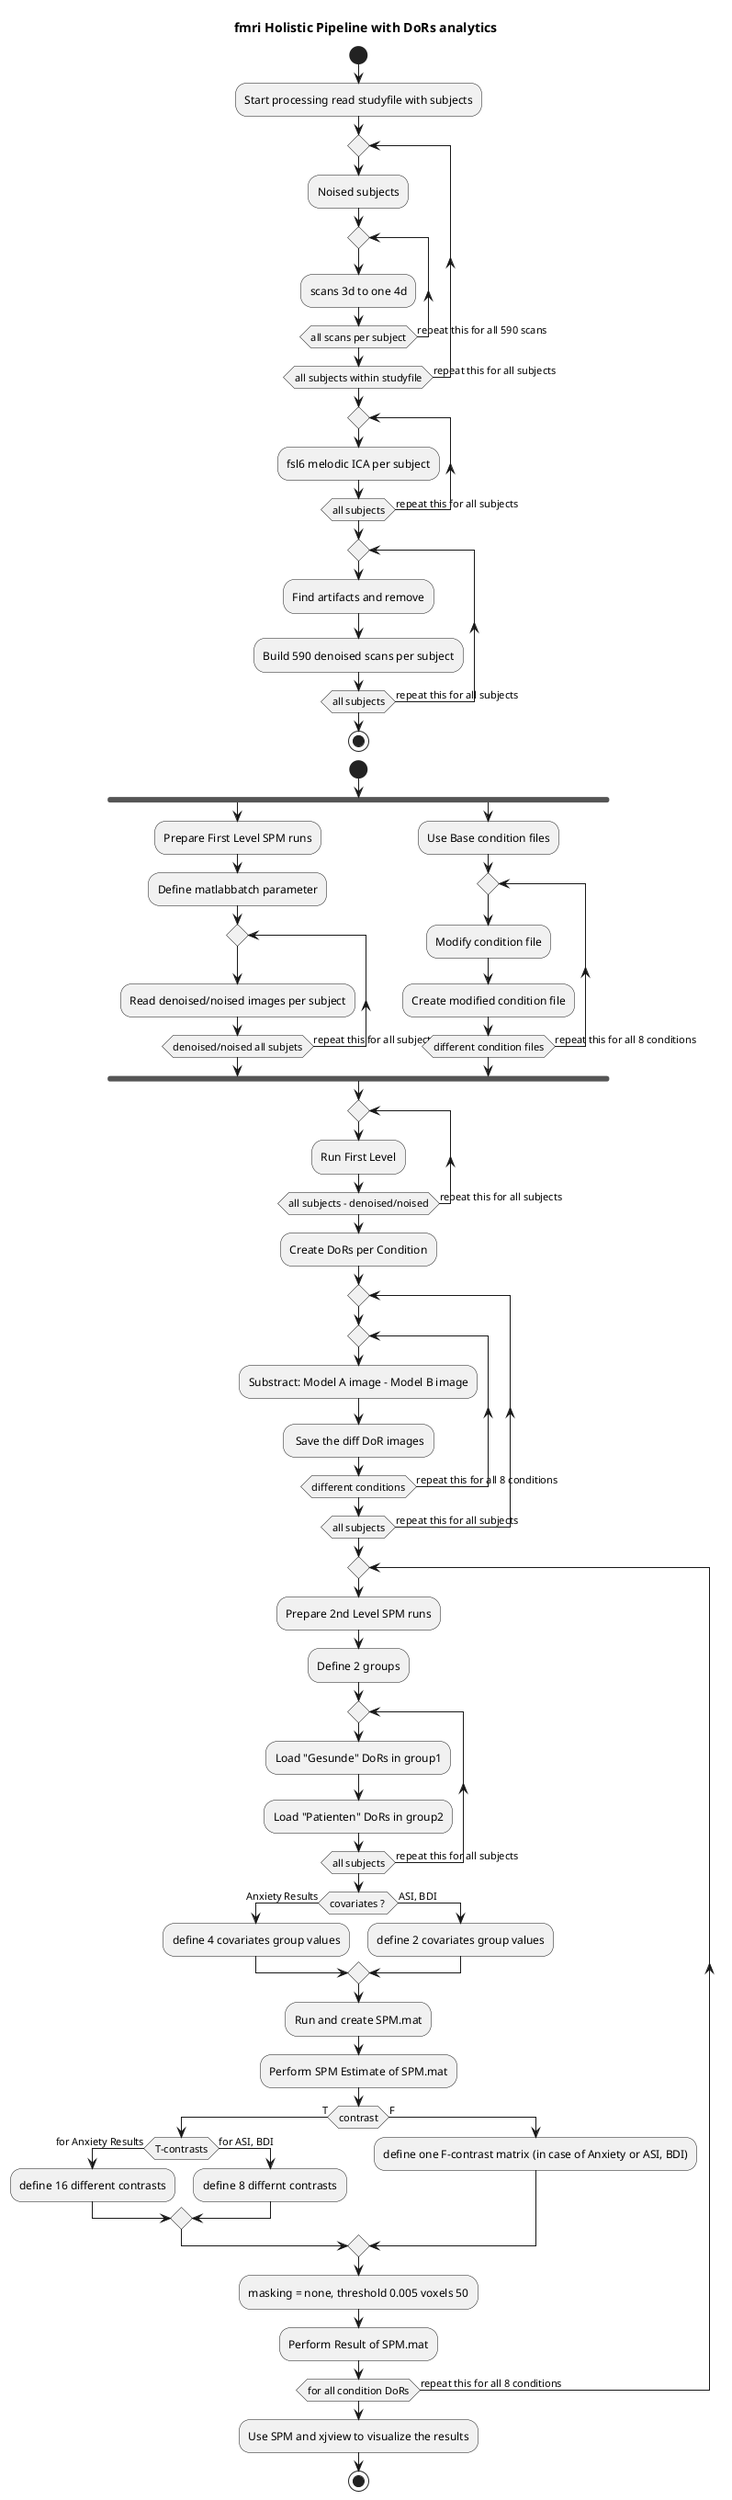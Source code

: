 @startuml
title fmri Holistic Pipeline with DoRs analytics

start
:Start processing read studyfile with subjects;
repeat
 :Noised subjects;
 repeat 
 :scans 3d to one 4d;
 repeat while (all scans per subject) is (repeat this for all 590 scans)
repeat while (all subjects within studyfile) is (repeat this for all subjects)

repeat
:fsl6 melodic ICA per subject;    
repeat while (all subjects) is (repeat this for all subjects)

repeat
:Find artifacts and remove;
:Build 590 denoised scans per subject;    
repeat while (all subjects) is (repeat this for all subjects)
stop

start


fork
 :Prepare First Level SPM runs;
 :Define matlabbatch parameter;
  repeat 
   :Read denoised/noised images per subject;
  repeat while (denoised/noised all subjets) is (repeat this for all subjects)
fork again
 :Use Base condition files;
  repeat
   :Modify condition file;
   :Create modified condition file;
  repeat while (different condition files) is (repeat this for all 8 conditions) 
end fork
repeat    
:Run First Level;
repeat while (all subjects - denoised/noised) is (repeat this for all subjects)
:Create DoRs per Condition;
repeat 
repeat
:Substract: Model A image - Model B image;
: Save the diff DoR images;
repeat while (different conditions) is (repeat this for all 8 conditions)
repeat while (all subjects) is (repeat this for all subjects)
repeat
:Prepare 2nd Level SPM runs;
:Define 2 groups;
repeat
:Load "Gesunde" DoRs in group1;
:Load "Patienten" DoRs in group2; 
repeat while (all subjects) is (repeat this for all subjects)
if (covariates ? ) then (Anxiety Results)
:define 4 covariates group values;
else (ASI, BDI)
:define 2 covariates group values;
endif
:Run and create SPM.mat;
:Perform SPM Estimate of SPM.mat;
if (contrast) then (T)
   if (T-contrasts) then (for Anxiety Results)
     :define 16 different contrasts;
   else (for ASI, BDI)
     :define 8 differnt contrasts;
   endif
else (F)
 :define one F-contrast matrix (in case of Anxiety or ASI, BDI);
endif    
:masking = none, threshold 0.005 voxels 50;
:Perform Result of SPM.mat;
repeat while (for all condition DoRs) is (repeat this for all 8 conditions)
:Use SPM and xjview to visualize the results;
stop
@endum